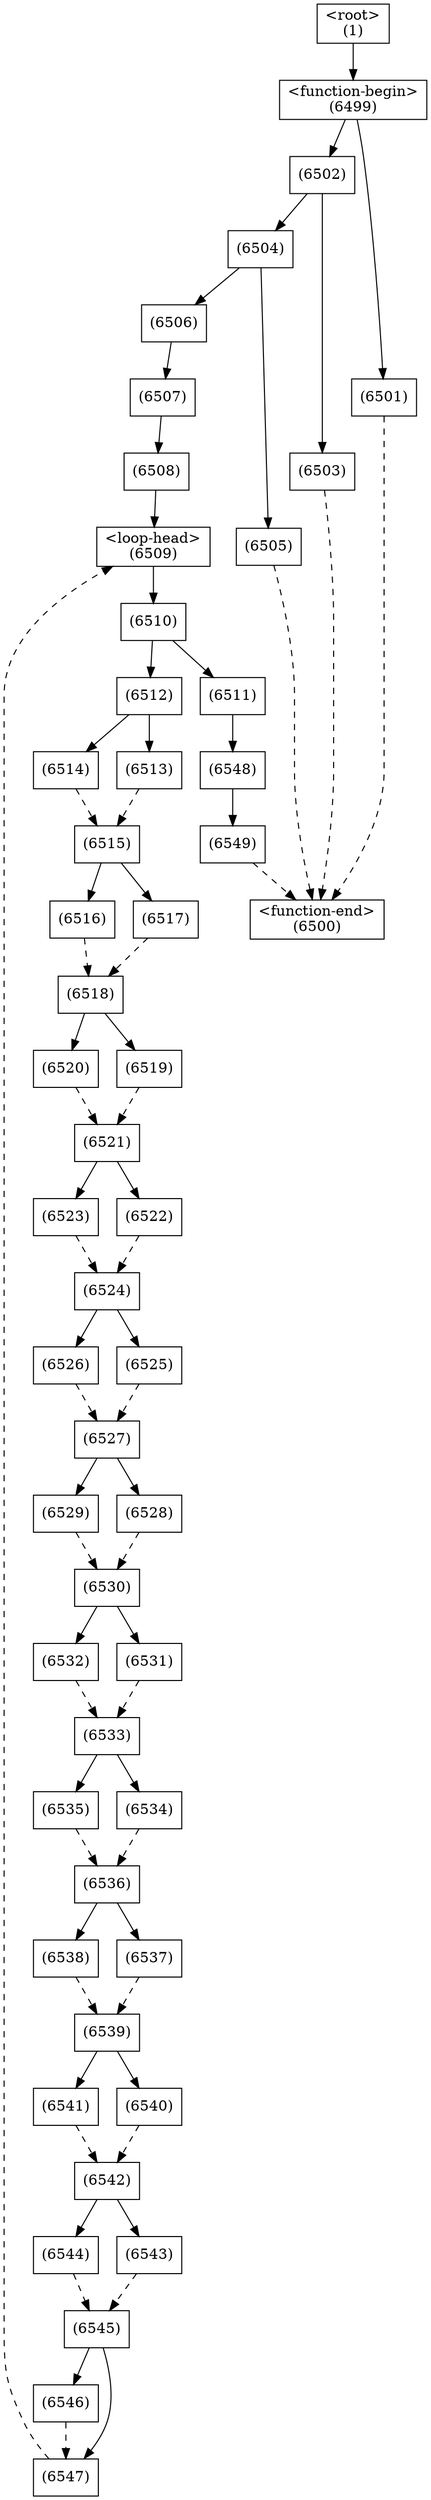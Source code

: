 digraph graphname {
n6549 [shape=box,label="(6549)"];
n6548 -> n6549[style="solid"];
n6548 [shape=box,label="(6548)"];
n6511 -> n6548[style="solid"];
n6547 [shape=box,label="(6547)"];
n6546 -> n6547[style="dashed"];
n6545 -> n6547[style="solid"];
n6546 [shape=box,label="(6546)"];
n6545 -> n6546[style="solid"];
n6545 [shape=box,label="(6545)"];
n6544 -> n6545[style="dashed"];
n6543 -> n6545[style="dashed"];
n6544 [shape=box,label="(6544)"];
n6542 -> n6544[style="solid"];
n6543 [shape=box,label="(6543)"];
n6542 -> n6543[style="solid"];
n6542 [shape=box,label="(6542)"];
n6541 -> n6542[style="dashed"];
n6540 -> n6542[style="dashed"];
n6541 [shape=box,label="(6541)"];
n6539 -> n6541[style="solid"];
n6540 [shape=box,label="(6540)"];
n6539 -> n6540[style="solid"];
n6539 [shape=box,label="(6539)"];
n6538 -> n6539[style="dashed"];
n6537 -> n6539[style="dashed"];
n6538 [shape=box,label="(6538)"];
n6536 -> n6538[style="solid"];
n6537 [shape=box,label="(6537)"];
n6536 -> n6537[style="solid"];
n6536 [shape=box,label="(6536)"];
n6535 -> n6536[style="dashed"];
n6534 -> n6536[style="dashed"];
n6535 [shape=box,label="(6535)"];
n6533 -> n6535[style="solid"];
n6534 [shape=box,label="(6534)"];
n6533 -> n6534[style="solid"];
n6533 [shape=box,label="(6533)"];
n6532 -> n6533[style="dashed"];
n6531 -> n6533[style="dashed"];
n6532 [shape=box,label="(6532)"];
n6530 -> n6532[style="solid"];
n6531 [shape=box,label="(6531)"];
n6530 -> n6531[style="solid"];
n6530 [shape=box,label="(6530)"];
n6529 -> n6530[style="dashed"];
n6528 -> n6530[style="dashed"];
n6529 [shape=box,label="(6529)"];
n6527 -> n6529[style="solid"];
n6528 [shape=box,label="(6528)"];
n6527 -> n6528[style="solid"];
n6527 [shape=box,label="(6527)"];
n6526 -> n6527[style="dashed"];
n6525 -> n6527[style="dashed"];
n6526 [shape=box,label="(6526)"];
n6524 -> n6526[style="solid"];
n6525 [shape=box,label="(6525)"];
n6524 -> n6525[style="solid"];
n6524 [shape=box,label="(6524)"];
n6523 -> n6524[style="dashed"];
n6522 -> n6524[style="dashed"];
n6523 [shape=box,label="(6523)"];
n6521 -> n6523[style="solid"];
n6522 [shape=box,label="(6522)"];
n6521 -> n6522[style="solid"];
n6521 [shape=box,label="(6521)"];
n6520 -> n6521[style="dashed"];
n6519 -> n6521[style="dashed"];
n6520 [shape=box,label="(6520)"];
n6518 -> n6520[style="solid"];
n6519 [shape=box,label="(6519)"];
n6518 -> n6519[style="solid"];
n6518 [shape=box,label="(6518)"];
n6517 -> n6518[style="dashed"];
n6516 -> n6518[style="dashed"];
n6517 [shape=box,label="(6517)"];
n6515 -> n6517[style="solid"];
n6516 [shape=box,label="(6516)"];
n6515 -> n6516[style="solid"];
n6515 [shape=box,label="(6515)"];
n6514 -> n6515[style="dashed"];
n6513 -> n6515[style="dashed"];
n6514 [shape=box,label="(6514)"];
n6512 -> n6514[style="solid"];
n6513 [shape=box,label="(6513)"];
n6512 -> n6513[style="solid"];
n6512 [shape=box,label="(6512)"];
n6510 -> n6512[style="solid"];
n6511 [shape=box,label="(6511)"];
n6510 -> n6511[style="solid"];
n6510 [shape=box,label="(6510)"];
n6509 -> n6510[style="solid"];
n6509 [shape=box,label="<loop-head>
(6509)"];
n6547 -> n6509[style="dashed"];
n6508 -> n6509[style="solid"];
n6508 [shape=box,label="(6508)"];
n6507 -> n6508[style="solid"];
n6507 [shape=box,label="(6507)"];
n6506 -> n6507[style="solid"];
n6506 [shape=box,label="(6506)"];
n6504 -> n6506[style="solid"];
n6505 [shape=box,label="(6505)"];
n6504 -> n6505[style="solid"];
n6504 [shape=box,label="(6504)"];
n6502 -> n6504[style="solid"];
n6503 [shape=box,label="(6503)"];
n6502 -> n6503[style="solid"];
n6502 [shape=box,label="(6502)"];
n6499 -> n6502[style="solid"];
n6501 [shape=box,label="(6501)"];
n6499 -> n6501[style="solid"];
n6500 [shape=box,label="<function-end>
(6500)"];
n6549 -> n6500[style="dashed"];
n6505 -> n6500[style="dashed"];
n6503 -> n6500[style="dashed"];
n6501 -> n6500[style="dashed"];
n6499 [shape=box,label="<function-begin>
(6499)"];
n1 -> n6499[style="solid"];
n1 [shape=box,label="<root>
(1)"];
}
